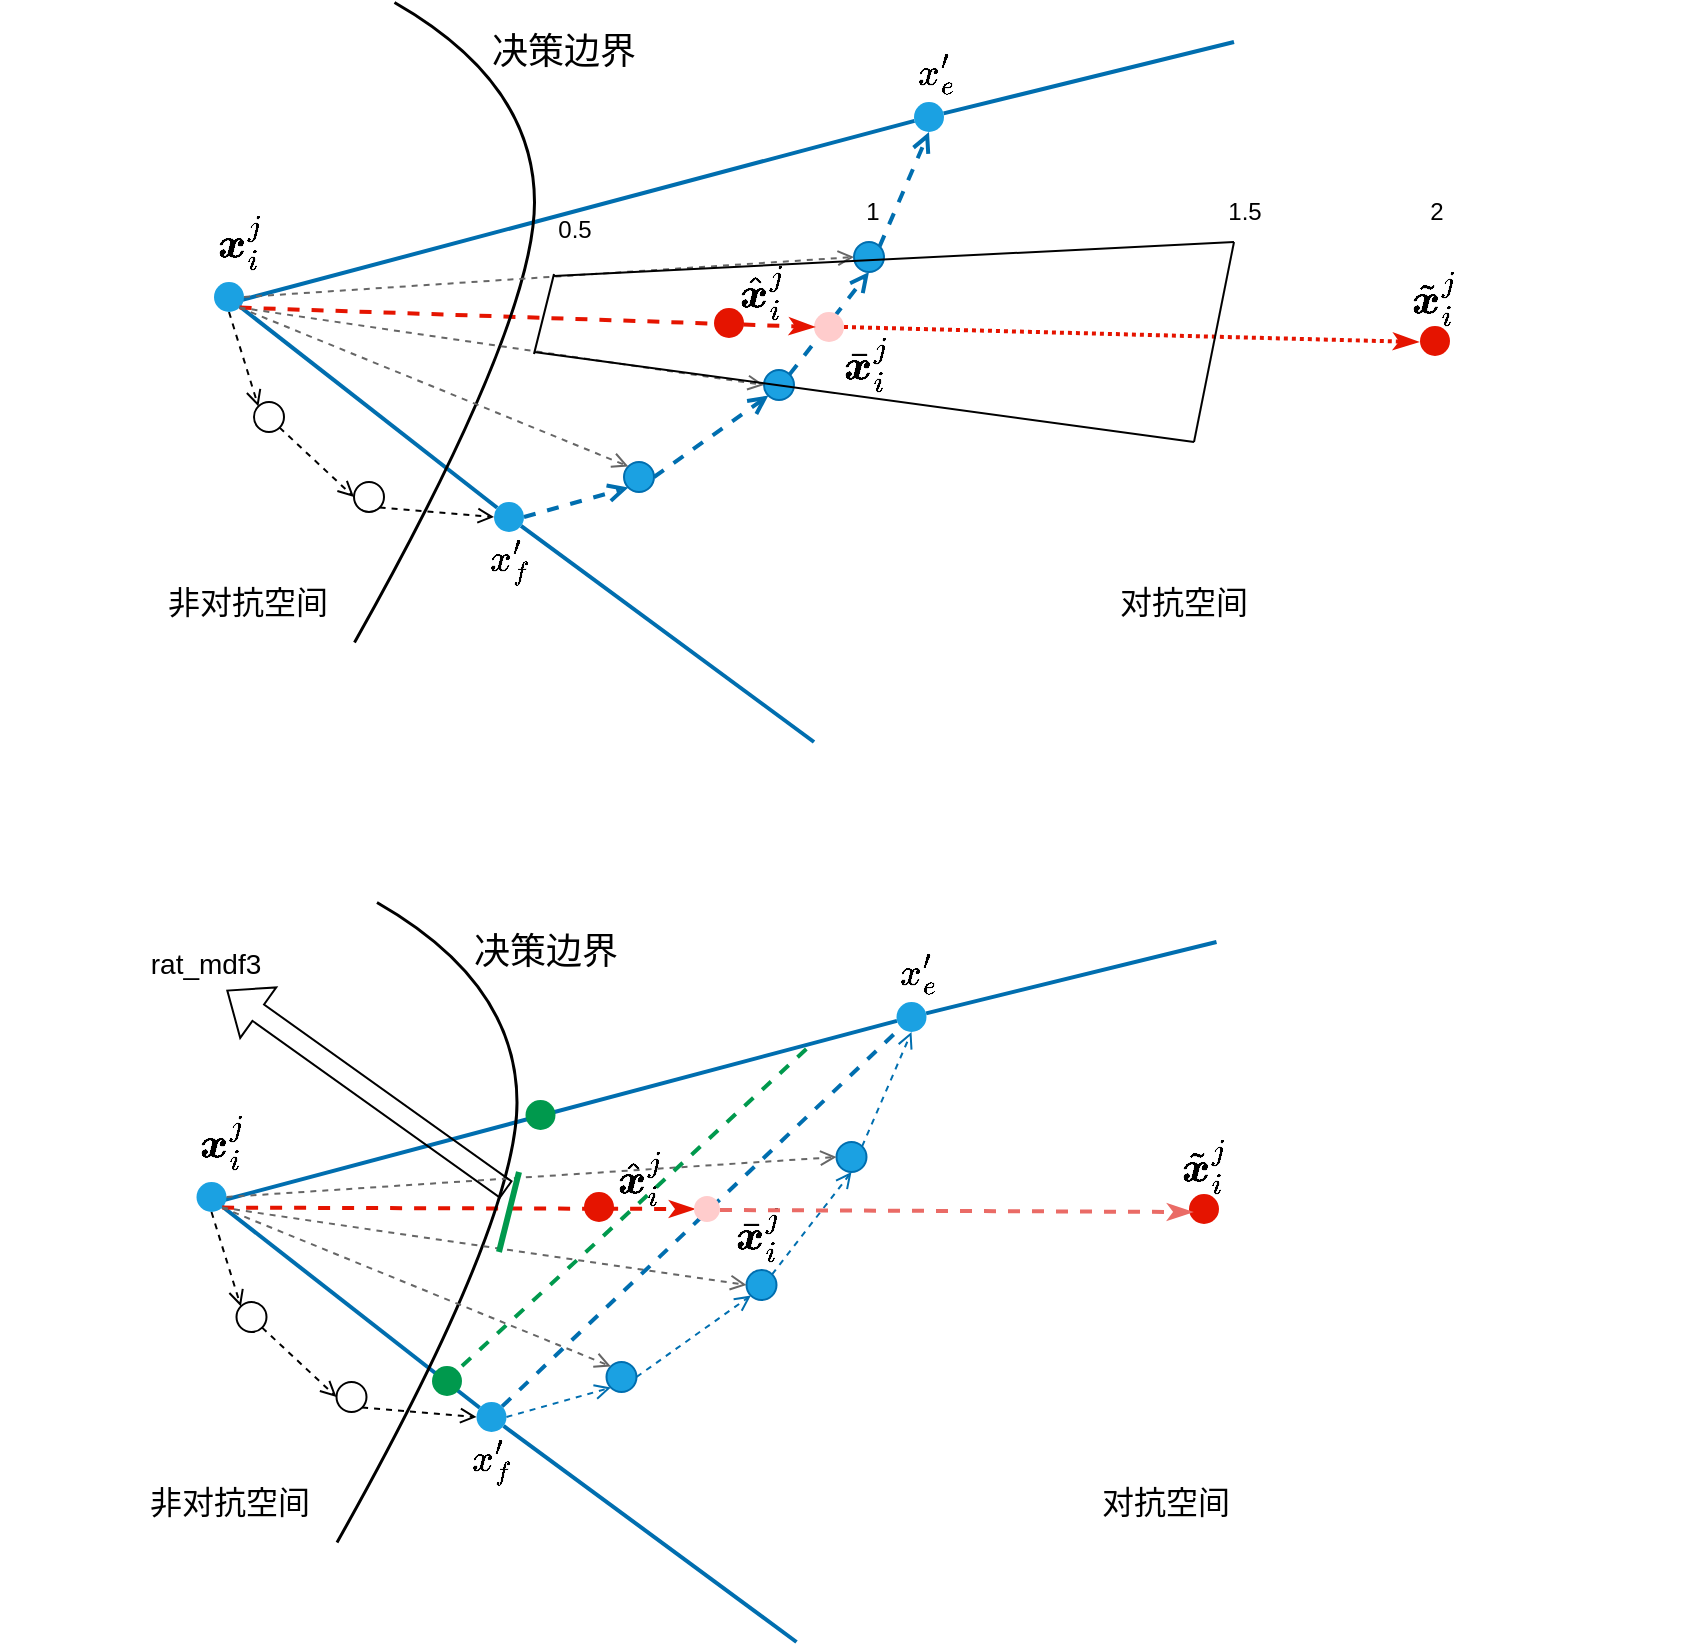 <mxfile version="21.6.2" type="github">
  <diagram name="第 1 页" id="SlFH0UjXYAc3Q_tesHPk">
    <mxGraphModel dx="1078" dy="654" grid="1" gridSize="10" guides="1" tooltips="1" connect="1" arrows="1" fold="1" page="1" pageScale="1" pageWidth="827" pageHeight="1169" math="1" shadow="0">
      <root>
        <mxCell id="0" />
        <mxCell id="1" parent="0" />
        <mxCell id="TT1RHZWh7HSNXZt-K19b-3" value="" style="endArrow=none;html=1;rounded=0;strokeWidth=2;fillColor=#1ba1e2;strokeColor=#006EAF;" parent="1" source="TT1RHZWh7HSNXZt-K19b-6" edge="1">
          <mxGeometry width="50" height="50" relative="1" as="geometry">
            <mxPoint x="160" y="190" as="sourcePoint" />
            <mxPoint x="450" y="410" as="targetPoint" />
          </mxGeometry>
        </mxCell>
        <mxCell id="TT1RHZWh7HSNXZt-K19b-4" value="" style="endArrow=none;html=1;rounded=0;strokeWidth=2;fillColor=#1ba1e2;strokeColor=#006EAF;" parent="1" source="TT1RHZWh7HSNXZt-K19b-19" edge="1">
          <mxGeometry width="50" height="50" relative="1" as="geometry">
            <mxPoint x="160" y="190" as="sourcePoint" />
            <mxPoint x="660" y="60" as="targetPoint" />
          </mxGeometry>
        </mxCell>
        <mxCell id="TT1RHZWh7HSNXZt-K19b-5" value="" style="endArrow=none;html=1;rounded=0;strokeWidth=2;fillColor=#1ba1e2;strokeColor=#006EAF;" parent="1" target="TT1RHZWh7HSNXZt-K19b-6" edge="1">
          <mxGeometry width="50" height="50" relative="1" as="geometry">
            <mxPoint x="160" y="190" as="sourcePoint" />
            <mxPoint x="370" y="350" as="targetPoint" />
          </mxGeometry>
        </mxCell>
        <mxCell id="TT1RHZWh7HSNXZt-K19b-6" value="" style="ellipse;whiteSpace=wrap;html=1;aspect=fixed;fillColor=#1ba1e2;fontColor=#ffffff;strokeColor=none;" parent="1" vertex="1">
          <mxGeometry x="290" y="290" width="15" height="15" as="geometry" />
        </mxCell>
        <mxCell id="TT1RHZWh7HSNXZt-K19b-7" value="" style="ellipse;whiteSpace=wrap;html=1;aspect=fixed;fillColor=none;fontColor=#ffffff;strokeColor=#000000;" parent="1" vertex="1">
          <mxGeometry x="170" y="240" width="15" height="15" as="geometry" />
        </mxCell>
        <mxCell id="TT1RHZWh7HSNXZt-K19b-8" value="" style="ellipse;whiteSpace=wrap;html=1;aspect=fixed;fillColor=none;fontColor=#ffffff;strokeColor=#000000;" parent="1" vertex="1">
          <mxGeometry x="220" y="280" width="15" height="15" as="geometry" />
        </mxCell>
        <mxCell id="TT1RHZWh7HSNXZt-K19b-9" value="" style="ellipse;whiteSpace=wrap;html=1;aspect=fixed;fillColor=#1ba1e2;fontColor=#ffffff;strokeColor=#006EAF;" parent="1" vertex="1">
          <mxGeometry x="355" y="270" width="15" height="15" as="geometry" />
        </mxCell>
        <mxCell id="TT1RHZWh7HSNXZt-K19b-10" value="" style="ellipse;whiteSpace=wrap;html=1;aspect=fixed;fillColor=#1ba1e2;fontColor=#ffffff;strokeColor=#006EAF;" parent="1" vertex="1">
          <mxGeometry x="425" y="224" width="15" height="15" as="geometry" />
        </mxCell>
        <mxCell id="TT1RHZWh7HSNXZt-K19b-11" value="" style="ellipse;whiteSpace=wrap;html=1;aspect=fixed;fillColor=#1ba1e2;fontColor=#ffffff;strokeColor=#006EAF;" parent="1" vertex="1">
          <mxGeometry x="470" y="160" width="15" height="15" as="geometry" />
        </mxCell>
        <mxCell id="TT1RHZWh7HSNXZt-K19b-12" value="" style="endArrow=open;html=1;rounded=0;dashed=1;endFill=0;exitX=0.5;exitY=1;exitDx=0;exitDy=0;entryX=0;entryY=0;entryDx=0;entryDy=0;" parent="1" source="TT1RHZWh7HSNXZt-K19b-23" target="TT1RHZWh7HSNXZt-K19b-7" edge="1">
          <mxGeometry width="50" height="50" relative="1" as="geometry">
            <mxPoint x="157.5" y="195" as="sourcePoint" />
            <mxPoint x="140" y="253" as="targetPoint" />
          </mxGeometry>
        </mxCell>
        <mxCell id="TT1RHZWh7HSNXZt-K19b-13" value="" style="endArrow=open;html=1;rounded=0;dashed=1;endFill=0;exitX=1;exitY=1;exitDx=0;exitDy=0;entryX=0;entryY=0.5;entryDx=0;entryDy=0;" parent="1" source="TT1RHZWh7HSNXZt-K19b-7" target="TT1RHZWh7HSNXZt-K19b-8" edge="1">
          <mxGeometry width="50" height="50" relative="1" as="geometry">
            <mxPoint x="171" y="273" as="sourcePoint" />
            <mxPoint x="192" y="322" as="targetPoint" />
          </mxGeometry>
        </mxCell>
        <mxCell id="TT1RHZWh7HSNXZt-K19b-14" value="" style="endArrow=open;html=1;rounded=0;dashed=1;endFill=0;exitX=1;exitY=1;exitDx=0;exitDy=0;entryX=0;entryY=0.5;entryDx=0;entryDy=0;" parent="1" source="TT1RHZWh7HSNXZt-K19b-8" target="TT1RHZWh7HSNXZt-K19b-6" edge="1">
          <mxGeometry width="50" height="50" relative="1" as="geometry">
            <mxPoint x="231" y="305" as="sourcePoint" />
            <mxPoint x="273" y="339" as="targetPoint" />
          </mxGeometry>
        </mxCell>
        <mxCell id="TT1RHZWh7HSNXZt-K19b-15" value="" style="endArrow=open;html=1;rounded=0;dashed=1;endFill=0;exitX=1;exitY=0.5;exitDx=0;exitDy=0;entryX=0;entryY=1;entryDx=0;entryDy=0;fillColor=#1ba1e2;strokeColor=#006EAF;strokeWidth=2;" parent="1" source="TT1RHZWh7HSNXZt-K19b-6" target="TT1RHZWh7HSNXZt-K19b-9" edge="1">
          <mxGeometry width="50" height="50" relative="1" as="geometry">
            <mxPoint x="280" y="239" as="sourcePoint" />
            <mxPoint x="339" y="245" as="targetPoint" />
          </mxGeometry>
        </mxCell>
        <mxCell id="TT1RHZWh7HSNXZt-K19b-16" value="" style="endArrow=open;html=1;rounded=0;dashed=1;endFill=0;exitX=1;exitY=0.5;exitDx=0;exitDy=0;entryX=0;entryY=1;entryDx=0;entryDy=0;fillColor=#1ba1e2;strokeColor=#006EAF;strokeWidth=2;" parent="1" source="TT1RHZWh7HSNXZt-K19b-9" target="TT1RHZWh7HSNXZt-K19b-10" edge="1">
          <mxGeometry width="50" height="50" relative="1" as="geometry">
            <mxPoint x="350" y="237.5" as="sourcePoint" />
            <mxPoint x="397" y="217.5" as="targetPoint" />
          </mxGeometry>
        </mxCell>
        <mxCell id="TT1RHZWh7HSNXZt-K19b-17" value="" style="endArrow=open;html=1;rounded=0;dashed=1;endFill=0;exitX=1;exitY=0;exitDx=0;exitDy=0;entryX=0.5;entryY=1;entryDx=0;entryDy=0;fillColor=#1ba1e2;strokeColor=#006EAF;strokeWidth=2;" parent="1" source="TT1RHZWh7HSNXZt-K19b-10" target="TT1RHZWh7HSNXZt-K19b-11" edge="1">
          <mxGeometry width="50" height="50" relative="1" as="geometry">
            <mxPoint x="414" y="197.5" as="sourcePoint" />
            <mxPoint x="461" y="177.5" as="targetPoint" />
          </mxGeometry>
        </mxCell>
        <mxCell id="TT1RHZWh7HSNXZt-K19b-18" value="" style="endArrow=none;html=1;rounded=0;strokeWidth=2;fillColor=#1ba1e2;strokeColor=#006EAF;" parent="1" target="TT1RHZWh7HSNXZt-K19b-19" edge="1">
          <mxGeometry width="50" height="50" relative="1" as="geometry">
            <mxPoint x="160" y="190" as="sourcePoint" />
            <mxPoint x="660" y="60" as="targetPoint" />
          </mxGeometry>
        </mxCell>
        <mxCell id="TT1RHZWh7HSNXZt-K19b-19" value="" style="ellipse;whiteSpace=wrap;html=1;aspect=fixed;fillColor=#1ba1e2;fontColor=#ffffff;strokeColor=none;" parent="1" vertex="1">
          <mxGeometry x="500" y="90" width="15" height="15" as="geometry" />
        </mxCell>
        <mxCell id="TT1RHZWh7HSNXZt-K19b-20" value="" style="endArrow=open;html=1;rounded=0;dashed=1;endFill=0;exitX=1;exitY=0;exitDx=0;exitDy=0;entryX=0.5;entryY=1;entryDx=0;entryDy=0;strokeWidth=2;fillColor=#1ba1e2;strokeColor=#006EAF;" parent="1" source="TT1RHZWh7HSNXZt-K19b-11" target="TT1RHZWh7HSNXZt-K19b-19" edge="1">
          <mxGeometry width="50" height="50" relative="1" as="geometry">
            <mxPoint x="500" y="160" as="sourcePoint" />
            <mxPoint x="540" y="109" as="targetPoint" />
          </mxGeometry>
        </mxCell>
        <mxCell id="TT1RHZWh7HSNXZt-K19b-22" value="" style="ellipse;whiteSpace=wrap;html=1;aspect=fixed;fillColor=#FFCCCC;fontColor=#ffffff;strokeColor=none;" parent="1" vertex="1">
          <mxGeometry x="450" y="195" width="15" height="15" as="geometry" />
        </mxCell>
        <mxCell id="TT1RHZWh7HSNXZt-K19b-23" value="" style="ellipse;whiteSpace=wrap;html=1;aspect=fixed;fillColor=#1ba1e2;fontColor=#ffffff;strokeColor=none;" parent="1" vertex="1">
          <mxGeometry x="150" y="180" width="15" height="15" as="geometry" />
        </mxCell>
        <mxCell id="TT1RHZWh7HSNXZt-K19b-24" value="" style="endArrow=classicThin;html=1;rounded=0;fillColor=#e51400;strokeColor=#E51400;strokeWidth=2;dashed=1;endFill=1;entryX=0;entryY=0.5;entryDx=0;entryDy=0;exitX=1;exitY=1;exitDx=0;exitDy=0;" parent="1" source="TT1RHZWh7HSNXZt-K19b-23" target="TT1RHZWh7HSNXZt-K19b-22" edge="1">
          <mxGeometry width="50" height="50" relative="1" as="geometry">
            <mxPoint x="180" y="170" as="sourcePoint" />
            <mxPoint x="440" y="210" as="targetPoint" />
          </mxGeometry>
        </mxCell>
        <mxCell id="TT1RHZWh7HSNXZt-K19b-25" value="" style="ellipse;whiteSpace=wrap;html=1;aspect=fixed;fillColor=#e51400;fontColor=#ffffff;strokeColor=none;" parent="1" vertex="1">
          <mxGeometry x="753" y="202" width="15" height="15" as="geometry" />
        </mxCell>
        <mxCell id="TT1RHZWh7HSNXZt-K19b-27" value="&lt;font style=&quot;font-size: 18px;&quot;&gt;$$\tilde{\boldsymbol{x}}_{i}^{j}$$&lt;/font&gt;" style="text;html=1;strokeColor=none;fillColor=none;align=center;verticalAlign=middle;whiteSpace=wrap;rounded=0;" parent="1" vertex="1">
          <mxGeometry x="744.25" y="175" width="32.5" height="25" as="geometry" />
        </mxCell>
        <mxCell id="TT1RHZWh7HSNXZt-K19b-28" value="&lt;font style=&quot;font-size: 18px;&quot;&gt;$${\boldsymbol{x}}_{i}^{j}$$&lt;/font&gt;" style="text;html=1;strokeColor=none;fillColor=none;align=center;verticalAlign=middle;whiteSpace=wrap;rounded=0;" parent="1" vertex="1">
          <mxGeometry x="122.5" y="150" width="80" height="19" as="geometry" />
        </mxCell>
        <mxCell id="TT1RHZWh7HSNXZt-K19b-29" value="&lt;font style=&quot;font-size: 16px;&quot;&gt;$$x^{\prime}_f$$&lt;/font&gt;" style="text;html=1;strokeColor=none;fillColor=none;align=center;verticalAlign=middle;whiteSpace=wrap;rounded=0;" parent="1" vertex="1">
          <mxGeometry x="285" y="310" width="25" height="20" as="geometry" />
        </mxCell>
        <mxCell id="TT1RHZWh7HSNXZt-K19b-30" value="&lt;font style=&quot;font-size: 16px;&quot;&gt;$$x^{\prime}_e$$&lt;/font&gt;" style="text;html=1;strokeColor=none;fillColor=none;align=center;verticalAlign=middle;whiteSpace=wrap;rounded=0;" parent="1" vertex="1">
          <mxGeometry x="499" y="66" width="25" height="20" as="geometry" />
        </mxCell>
        <mxCell id="TT1RHZWh7HSNXZt-K19b-31" value="" style="endArrow=none;html=1;strokeWidth=1.5;curved=1;" parent="1" edge="1">
          <mxGeometry width="50" height="50" relative="1" as="geometry">
            <mxPoint x="220" y="360" as="sourcePoint" />
            <mxPoint x="240" y="40" as="targetPoint" />
            <Array as="points">
              <mxPoint x="310" y="200" />
              <mxPoint x="310" y="80" />
            </Array>
          </mxGeometry>
        </mxCell>
        <mxCell id="TT1RHZWh7HSNXZt-K19b-32" value="&lt;font style=&quot;font-size: 18px;&quot;&gt;决策边界&lt;/font&gt;" style="text;html=1;strokeColor=none;fillColor=none;align=center;verticalAlign=middle;whiteSpace=wrap;rounded=0;" parent="1" vertex="1">
          <mxGeometry x="285" y="50" width="80" height="30" as="geometry" />
        </mxCell>
        <mxCell id="TT1RHZWh7HSNXZt-K19b-33" value="&lt;font style=&quot;font-size: 16px;&quot;&gt;对抗空间&lt;/font&gt;" style="text;html=1;strokeColor=none;fillColor=none;align=center;verticalAlign=middle;whiteSpace=wrap;rounded=0;" parent="1" vertex="1">
          <mxGeometry x="600" y="330" width="70" height="20" as="geometry" />
        </mxCell>
        <mxCell id="TT1RHZWh7HSNXZt-K19b-34" value="&lt;font style=&quot;font-size: 16px;&quot;&gt;非对抗空间&lt;/font&gt;" style="text;html=1;strokeColor=none;fillColor=none;align=center;verticalAlign=middle;whiteSpace=wrap;rounded=0;" parent="1" vertex="1">
          <mxGeometry x="122.5" y="330" width="87.5" height="20" as="geometry" />
        </mxCell>
        <mxCell id="TT1RHZWh7HSNXZt-K19b-35" value="" style="endArrow=open;html=1;rounded=0;dashed=1;endFill=0;exitX=1;exitY=1;exitDx=0;exitDy=0;entryX=0;entryY=0;entryDx=0;entryDy=0;fillColor=#f5f5f5;strokeColor=#666666;strokeWidth=1;" parent="1" source="TT1RHZWh7HSNXZt-K19b-23" target="TT1RHZWh7HSNXZt-K19b-9" edge="1">
          <mxGeometry width="50" height="50" relative="1" as="geometry">
            <mxPoint x="310" y="221" as="sourcePoint" />
            <mxPoint x="367" y="180" as="targetPoint" />
          </mxGeometry>
        </mxCell>
        <mxCell id="TT1RHZWh7HSNXZt-K19b-36" value="" style="endArrow=open;html=1;rounded=0;dashed=1;endFill=0;exitX=1;exitY=1;exitDx=0;exitDy=0;entryX=0;entryY=0.5;entryDx=0;entryDy=0;fillColor=#f5f5f5;strokeColor=#666666;strokeWidth=1;" parent="1" source="TT1RHZWh7HSNXZt-K19b-23" target="TT1RHZWh7HSNXZt-K19b-10" edge="1">
          <mxGeometry width="50" height="50" relative="1" as="geometry">
            <mxPoint x="220" y="191" as="sourcePoint" />
            <mxPoint x="414" y="270" as="targetPoint" />
          </mxGeometry>
        </mxCell>
        <mxCell id="TT1RHZWh7HSNXZt-K19b-37" value="" style="endArrow=open;html=1;rounded=0;dashed=1;endFill=0;exitX=1;exitY=0.5;exitDx=0;exitDy=0;entryX=0;entryY=0.5;entryDx=0;entryDy=0;fillColor=#f5f5f5;strokeColor=#666666;strokeWidth=1;" parent="1" source="TT1RHZWh7HSNXZt-K19b-23" target="TT1RHZWh7HSNXZt-K19b-11" edge="1">
          <mxGeometry width="50" height="50" relative="1" as="geometry">
            <mxPoint x="231.5" y="185" as="sourcePoint" />
            <mxPoint x="493.5" y="224" as="targetPoint" />
          </mxGeometry>
        </mxCell>
        <mxCell id="TT1RHZWh7HSNXZt-K19b-40" value="" style="endArrow=classicThin;html=1;rounded=0;fillColor=#e51400;strokeColor=#E51400;strokeWidth=2;dashed=1;endFill=1;entryX=0;entryY=0.5;entryDx=0;entryDy=0;exitX=1;exitY=0.5;exitDx=0;exitDy=0;dashPattern=1 1;" parent="1" source="TT1RHZWh7HSNXZt-K19b-22" edge="1">
          <mxGeometry width="50" height="50" relative="1" as="geometry">
            <mxPoint x="465" y="200" as="sourcePoint" />
            <mxPoint x="752" y="210" as="targetPoint" />
          </mxGeometry>
        </mxCell>
        <mxCell id="TT1RHZWh7HSNXZt-K19b-41" value="" style="ellipse;whiteSpace=wrap;html=1;aspect=fixed;fillColor=#e51400;fontColor=#ffffff;strokeColor=none;" parent="1" vertex="1">
          <mxGeometry x="400" y="193" width="15" height="15" as="geometry" />
        </mxCell>
        <mxCell id="TT1RHZWh7HSNXZt-K19b-42" value="" style="endArrow=none;html=1;rounded=0;" parent="1" edge="1">
          <mxGeometry width="50" height="50" relative="1" as="geometry">
            <mxPoint x="320" y="177" as="sourcePoint" />
            <mxPoint x="660" y="160" as="targetPoint" />
          </mxGeometry>
        </mxCell>
        <mxCell id="TT1RHZWh7HSNXZt-K19b-43" value="" style="endArrow=none;html=1;rounded=0;" parent="1" edge="1">
          <mxGeometry width="50" height="50" relative="1" as="geometry">
            <mxPoint x="310" y="215" as="sourcePoint" />
            <mxPoint x="640" y="260" as="targetPoint" />
          </mxGeometry>
        </mxCell>
        <mxCell id="TT1RHZWh7HSNXZt-K19b-44" value="" style="endArrow=none;html=1;rounded=0;" parent="1" edge="1">
          <mxGeometry width="50" height="50" relative="1" as="geometry">
            <mxPoint x="310" y="216" as="sourcePoint" />
            <mxPoint x="320" y="176" as="targetPoint" />
          </mxGeometry>
        </mxCell>
        <mxCell id="TT1RHZWh7HSNXZt-K19b-45" value="" style="endArrow=none;html=1;rounded=0;" parent="1" edge="1">
          <mxGeometry width="50" height="50" relative="1" as="geometry">
            <mxPoint x="640" y="260" as="sourcePoint" />
            <mxPoint x="660" y="160" as="targetPoint" />
          </mxGeometry>
        </mxCell>
        <mxCell id="TT1RHZWh7HSNXZt-K19b-47" value="&lt;font style=&quot;font-size: 18px;&quot;&gt;$$\bar{\boldsymbol{x}}_{i}^{j}$$&lt;/font&gt;" style="text;whiteSpace=wrap;html=1;" parent="1" vertex="1">
          <mxGeometry x="462.5" y="183.25" width="30" height="38.5" as="geometry" />
        </mxCell>
        <mxCell id="TT1RHZWh7HSNXZt-K19b-49" value="&lt;font style=&quot;font-size: 18px;&quot;&gt;$$\hat{\boldsymbol{x}}_{i}^{j}$$&lt;/font&gt;" style="text;whiteSpace=wrap;html=1;" parent="1" vertex="1">
          <mxGeometry x="411" y="147" width="30" height="38.5" as="geometry" />
        </mxCell>
        <mxCell id="TT1RHZWh7HSNXZt-K19b-50" value="1.5" style="text;html=1;align=center;verticalAlign=middle;resizable=0;points=[];autosize=1;strokeColor=none;fillColor=none;" parent="1" vertex="1">
          <mxGeometry x="645" y="130" width="40" height="30" as="geometry" />
        </mxCell>
        <mxCell id="TT1RHZWh7HSNXZt-K19b-51" value="2" style="text;html=1;align=center;verticalAlign=middle;resizable=0;points=[];autosize=1;strokeColor=none;fillColor=none;" parent="1" vertex="1">
          <mxGeometry x="745.5" y="130" width="30" height="30" as="geometry" />
        </mxCell>
        <mxCell id="TT1RHZWh7HSNXZt-K19b-52" value="1" style="text;html=1;align=center;verticalAlign=middle;resizable=0;points=[];autosize=1;strokeColor=none;fillColor=none;" parent="1" vertex="1">
          <mxGeometry x="464" y="130" width="30" height="30" as="geometry" />
        </mxCell>
        <mxCell id="TT1RHZWh7HSNXZt-K19b-53" value="0.5" style="text;html=1;align=center;verticalAlign=middle;resizable=0;points=[];autosize=1;strokeColor=none;fillColor=none;" parent="1" vertex="1">
          <mxGeometry x="310" y="139" width="40" height="30" as="geometry" />
        </mxCell>
        <mxCell id="bdcaNcctBoLjaKUvEYJE-46" value="" style="endArrow=none;html=1;rounded=0;strokeWidth=2;fillColor=#1ba1e2;strokeColor=#006EAF;" edge="1" parent="1" source="bdcaNcctBoLjaKUvEYJE-49">
          <mxGeometry width="50" height="50" relative="1" as="geometry">
            <mxPoint x="151.25" y="640" as="sourcePoint" />
            <mxPoint x="441.25" y="860" as="targetPoint" />
          </mxGeometry>
        </mxCell>
        <mxCell id="bdcaNcctBoLjaKUvEYJE-47" value="" style="endArrow=none;html=1;rounded=0;strokeWidth=2;fillColor=#1ba1e2;strokeColor=#006EAF;" edge="1" parent="1" source="bdcaNcctBoLjaKUvEYJE-62">
          <mxGeometry width="50" height="50" relative="1" as="geometry">
            <mxPoint x="151.25" y="640" as="sourcePoint" />
            <mxPoint x="651.25" y="510" as="targetPoint" />
          </mxGeometry>
        </mxCell>
        <mxCell id="bdcaNcctBoLjaKUvEYJE-48" value="" style="endArrow=none;html=1;rounded=0;strokeWidth=2;fillColor=#1ba1e2;strokeColor=#006EAF;" edge="1" parent="1" target="bdcaNcctBoLjaKUvEYJE-49">
          <mxGeometry width="50" height="50" relative="1" as="geometry">
            <mxPoint x="151.25" y="640" as="sourcePoint" />
            <mxPoint x="361.25" y="800" as="targetPoint" />
          </mxGeometry>
        </mxCell>
        <mxCell id="bdcaNcctBoLjaKUvEYJE-49" value="" style="ellipse;whiteSpace=wrap;html=1;aspect=fixed;fillColor=#1ba1e2;fontColor=#ffffff;strokeColor=none;" vertex="1" parent="1">
          <mxGeometry x="281.25" y="740" width="15" height="15" as="geometry" />
        </mxCell>
        <mxCell id="bdcaNcctBoLjaKUvEYJE-50" value="" style="ellipse;whiteSpace=wrap;html=1;aspect=fixed;fillColor=none;fontColor=#ffffff;strokeColor=#000000;" vertex="1" parent="1">
          <mxGeometry x="161.25" y="690" width="15" height="15" as="geometry" />
        </mxCell>
        <mxCell id="bdcaNcctBoLjaKUvEYJE-51" value="" style="ellipse;whiteSpace=wrap;html=1;aspect=fixed;fillColor=none;fontColor=#ffffff;strokeColor=#000000;" vertex="1" parent="1">
          <mxGeometry x="211.25" y="730" width="15" height="15" as="geometry" />
        </mxCell>
        <mxCell id="bdcaNcctBoLjaKUvEYJE-52" value="" style="ellipse;whiteSpace=wrap;html=1;aspect=fixed;fillColor=#1ba1e2;fontColor=#ffffff;strokeColor=#006EAF;" vertex="1" parent="1">
          <mxGeometry x="346.25" y="720" width="15" height="15" as="geometry" />
        </mxCell>
        <mxCell id="bdcaNcctBoLjaKUvEYJE-53" value="" style="ellipse;whiteSpace=wrap;html=1;aspect=fixed;fillColor=#1ba1e2;fontColor=#ffffff;strokeColor=#006EAF;" vertex="1" parent="1">
          <mxGeometry x="416.25" y="674" width="15" height="15" as="geometry" />
        </mxCell>
        <mxCell id="bdcaNcctBoLjaKUvEYJE-54" value="" style="ellipse;whiteSpace=wrap;html=1;aspect=fixed;fillColor=#1ba1e2;fontColor=#ffffff;strokeColor=#006EAF;" vertex="1" parent="1">
          <mxGeometry x="461.25" y="610" width="15" height="15" as="geometry" />
        </mxCell>
        <mxCell id="bdcaNcctBoLjaKUvEYJE-55" value="" style="endArrow=open;html=1;rounded=0;dashed=1;endFill=0;exitX=0.5;exitY=1;exitDx=0;exitDy=0;entryX=0;entryY=0;entryDx=0;entryDy=0;" edge="1" parent="1" source="bdcaNcctBoLjaKUvEYJE-65" target="bdcaNcctBoLjaKUvEYJE-50">
          <mxGeometry width="50" height="50" relative="1" as="geometry">
            <mxPoint x="148.75" y="645" as="sourcePoint" />
            <mxPoint x="131.25" y="703" as="targetPoint" />
          </mxGeometry>
        </mxCell>
        <mxCell id="bdcaNcctBoLjaKUvEYJE-56" value="" style="endArrow=open;html=1;rounded=0;dashed=1;endFill=0;exitX=1;exitY=1;exitDx=0;exitDy=0;entryX=0;entryY=0.5;entryDx=0;entryDy=0;" edge="1" parent="1" source="bdcaNcctBoLjaKUvEYJE-50" target="bdcaNcctBoLjaKUvEYJE-51">
          <mxGeometry width="50" height="50" relative="1" as="geometry">
            <mxPoint x="162.25" y="723" as="sourcePoint" />
            <mxPoint x="183.25" y="772" as="targetPoint" />
          </mxGeometry>
        </mxCell>
        <mxCell id="bdcaNcctBoLjaKUvEYJE-57" value="" style="endArrow=open;html=1;rounded=0;dashed=1;endFill=0;exitX=1;exitY=1;exitDx=0;exitDy=0;entryX=0;entryY=0.5;entryDx=0;entryDy=0;" edge="1" parent="1" source="bdcaNcctBoLjaKUvEYJE-51" target="bdcaNcctBoLjaKUvEYJE-49">
          <mxGeometry width="50" height="50" relative="1" as="geometry">
            <mxPoint x="222.25" y="755" as="sourcePoint" />
            <mxPoint x="264.25" y="789" as="targetPoint" />
          </mxGeometry>
        </mxCell>
        <mxCell id="bdcaNcctBoLjaKUvEYJE-58" value="" style="endArrow=open;html=1;rounded=0;dashed=1;endFill=0;exitX=1;exitY=0.5;exitDx=0;exitDy=0;entryX=0;entryY=1;entryDx=0;entryDy=0;fillColor=#1ba1e2;strokeColor=#006EAF;strokeWidth=1;" edge="1" parent="1" source="bdcaNcctBoLjaKUvEYJE-49" target="bdcaNcctBoLjaKUvEYJE-52">
          <mxGeometry width="50" height="50" relative="1" as="geometry">
            <mxPoint x="271.25" y="689" as="sourcePoint" />
            <mxPoint x="330.25" y="695" as="targetPoint" />
          </mxGeometry>
        </mxCell>
        <mxCell id="bdcaNcctBoLjaKUvEYJE-59" value="" style="endArrow=open;html=1;rounded=0;dashed=1;endFill=0;exitX=1;exitY=0.5;exitDx=0;exitDy=0;entryX=0;entryY=1;entryDx=0;entryDy=0;fillColor=#1ba1e2;strokeColor=#006EAF;strokeWidth=1;" edge="1" parent="1" source="bdcaNcctBoLjaKUvEYJE-52" target="bdcaNcctBoLjaKUvEYJE-53">
          <mxGeometry width="50" height="50" relative="1" as="geometry">
            <mxPoint x="341.25" y="687.5" as="sourcePoint" />
            <mxPoint x="388.25" y="667.5" as="targetPoint" />
          </mxGeometry>
        </mxCell>
        <mxCell id="bdcaNcctBoLjaKUvEYJE-60" value="" style="endArrow=open;html=1;rounded=0;dashed=1;endFill=0;exitX=1;exitY=0;exitDx=0;exitDy=0;entryX=0.5;entryY=1;entryDx=0;entryDy=0;fillColor=#1ba1e2;strokeColor=#006EAF;strokeWidth=1;" edge="1" parent="1" source="bdcaNcctBoLjaKUvEYJE-53" target="bdcaNcctBoLjaKUvEYJE-54">
          <mxGeometry width="50" height="50" relative="1" as="geometry">
            <mxPoint x="405.25" y="647.5" as="sourcePoint" />
            <mxPoint x="452.25" y="627.5" as="targetPoint" />
          </mxGeometry>
        </mxCell>
        <mxCell id="bdcaNcctBoLjaKUvEYJE-61" value="" style="endArrow=none;html=1;rounded=0;strokeWidth=2;fillColor=#1ba1e2;strokeColor=#006EAF;" edge="1" parent="1" target="bdcaNcctBoLjaKUvEYJE-62">
          <mxGeometry width="50" height="50" relative="1" as="geometry">
            <mxPoint x="151.25" y="640" as="sourcePoint" />
            <mxPoint x="651.25" y="510" as="targetPoint" />
          </mxGeometry>
        </mxCell>
        <mxCell id="bdcaNcctBoLjaKUvEYJE-62" value="" style="ellipse;whiteSpace=wrap;html=1;aspect=fixed;fillColor=#1ba1e2;fontColor=#ffffff;strokeColor=none;" vertex="1" parent="1">
          <mxGeometry x="491.25" y="540" width="15" height="15" as="geometry" />
        </mxCell>
        <mxCell id="bdcaNcctBoLjaKUvEYJE-63" value="" style="endArrow=open;html=1;rounded=0;dashed=1;endFill=0;exitX=1;exitY=0;exitDx=0;exitDy=0;entryX=0.5;entryY=1;entryDx=0;entryDy=0;strokeWidth=1;fillColor=#1ba1e2;strokeColor=#006EAF;" edge="1" parent="1" source="bdcaNcctBoLjaKUvEYJE-54" target="bdcaNcctBoLjaKUvEYJE-62">
          <mxGeometry width="50" height="50" relative="1" as="geometry">
            <mxPoint x="491.25" y="610" as="sourcePoint" />
            <mxPoint x="531.25" y="559" as="targetPoint" />
          </mxGeometry>
        </mxCell>
        <mxCell id="bdcaNcctBoLjaKUvEYJE-65" value="" style="ellipse;whiteSpace=wrap;html=1;aspect=fixed;fillColor=#1ba1e2;fontColor=#ffffff;strokeColor=none;" vertex="1" parent="1">
          <mxGeometry x="141.25" y="630" width="15" height="15" as="geometry" />
        </mxCell>
        <mxCell id="bdcaNcctBoLjaKUvEYJE-66" value="" style="endArrow=classicThin;html=1;rounded=0;fillColor=#e51400;strokeColor=#E51400;strokeWidth=2;dashed=1;endFill=1;exitX=1;exitY=1;exitDx=0;exitDy=0;entryX=0;entryY=0.5;entryDx=0;entryDy=0;" edge="1" parent="1" source="bdcaNcctBoLjaKUvEYJE-65" target="bdcaNcctBoLjaKUvEYJE-93">
          <mxGeometry width="50" height="50" relative="1" as="geometry">
            <mxPoint x="171.25" y="620" as="sourcePoint" />
            <mxPoint x="340" y="650" as="targetPoint" />
          </mxGeometry>
        </mxCell>
        <mxCell id="bdcaNcctBoLjaKUvEYJE-67" value="" style="ellipse;whiteSpace=wrap;html=1;aspect=fixed;fillColor=#e51400;fontColor=#ffffff;strokeColor=none;" vertex="1" parent="1">
          <mxGeometry x="637.5" y="636" width="15" height="15" as="geometry" />
        </mxCell>
        <mxCell id="bdcaNcctBoLjaKUvEYJE-68" value="&lt;font style=&quot;font-size: 18px;&quot;&gt;$$\tilde{\boldsymbol{x}}_{i}^{j}$$&lt;/font&gt;" style="text;html=1;strokeColor=none;fillColor=none;align=center;verticalAlign=middle;whiteSpace=wrap;rounded=0;" vertex="1" parent="1">
          <mxGeometry x="628.75" y="609" width="32.5" height="25" as="geometry" />
        </mxCell>
        <mxCell id="bdcaNcctBoLjaKUvEYJE-69" value="&lt;font style=&quot;font-size: 18px;&quot;&gt;$${\boldsymbol{x}}_{i}^{j}$$&lt;/font&gt;" style="text;html=1;strokeColor=none;fillColor=none;align=center;verticalAlign=middle;whiteSpace=wrap;rounded=0;" vertex="1" parent="1">
          <mxGeometry x="113.75" y="600" width="80" height="19" as="geometry" />
        </mxCell>
        <mxCell id="bdcaNcctBoLjaKUvEYJE-70" value="&lt;font style=&quot;font-size: 16px;&quot;&gt;$$x^{\prime}_f$$&lt;/font&gt;" style="text;html=1;strokeColor=none;fillColor=none;align=center;verticalAlign=middle;whiteSpace=wrap;rounded=0;" vertex="1" parent="1">
          <mxGeometry x="276.25" y="760" width="25" height="20" as="geometry" />
        </mxCell>
        <mxCell id="bdcaNcctBoLjaKUvEYJE-71" value="&lt;font style=&quot;font-size: 16px;&quot;&gt;$$x^{\prime}_e$$&lt;/font&gt;" style="text;html=1;strokeColor=none;fillColor=none;align=center;verticalAlign=middle;whiteSpace=wrap;rounded=0;" vertex="1" parent="1">
          <mxGeometry x="490.25" y="516" width="25" height="20" as="geometry" />
        </mxCell>
        <mxCell id="bdcaNcctBoLjaKUvEYJE-72" value="" style="endArrow=none;html=1;strokeWidth=1.5;curved=1;" edge="1" parent="1">
          <mxGeometry width="50" height="50" relative="1" as="geometry">
            <mxPoint x="211.25" y="810" as="sourcePoint" />
            <mxPoint x="231.25" y="490" as="targetPoint" />
            <Array as="points">
              <mxPoint x="301.25" y="650" />
              <mxPoint x="301.25" y="530" />
            </Array>
          </mxGeometry>
        </mxCell>
        <mxCell id="bdcaNcctBoLjaKUvEYJE-73" value="&lt;font style=&quot;font-size: 18px;&quot;&gt;决策边界&lt;/font&gt;" style="text;html=1;strokeColor=none;fillColor=none;align=center;verticalAlign=middle;whiteSpace=wrap;rounded=0;" vertex="1" parent="1">
          <mxGeometry x="276.25" y="500" width="80" height="30" as="geometry" />
        </mxCell>
        <mxCell id="bdcaNcctBoLjaKUvEYJE-74" value="&lt;font style=&quot;font-size: 16px;&quot;&gt;对抗空间&lt;/font&gt;" style="text;html=1;strokeColor=none;fillColor=none;align=center;verticalAlign=middle;whiteSpace=wrap;rounded=0;" vertex="1" parent="1">
          <mxGeometry x="591.25" y="780" width="70" height="20" as="geometry" />
        </mxCell>
        <mxCell id="bdcaNcctBoLjaKUvEYJE-75" value="&lt;font style=&quot;font-size: 16px;&quot;&gt;非对抗空间&lt;/font&gt;" style="text;html=1;strokeColor=none;fillColor=none;align=center;verticalAlign=middle;whiteSpace=wrap;rounded=0;" vertex="1" parent="1">
          <mxGeometry x="113.75" y="780" width="87.5" height="20" as="geometry" />
        </mxCell>
        <mxCell id="bdcaNcctBoLjaKUvEYJE-76" value="" style="endArrow=open;html=1;rounded=0;dashed=1;endFill=0;exitX=1;exitY=1;exitDx=0;exitDy=0;entryX=0;entryY=0;entryDx=0;entryDy=0;fillColor=#f5f5f5;strokeColor=#666666;strokeWidth=1;" edge="1" parent="1" source="bdcaNcctBoLjaKUvEYJE-65" target="bdcaNcctBoLjaKUvEYJE-52">
          <mxGeometry width="50" height="50" relative="1" as="geometry">
            <mxPoint x="301.25" y="671" as="sourcePoint" />
            <mxPoint x="358.25" y="630" as="targetPoint" />
          </mxGeometry>
        </mxCell>
        <mxCell id="bdcaNcctBoLjaKUvEYJE-77" value="" style="endArrow=open;html=1;rounded=0;dashed=1;endFill=0;exitX=1;exitY=1;exitDx=0;exitDy=0;entryX=0;entryY=0.5;entryDx=0;entryDy=0;fillColor=#f5f5f5;strokeColor=#666666;strokeWidth=1;" edge="1" parent="1" source="bdcaNcctBoLjaKUvEYJE-65" target="bdcaNcctBoLjaKUvEYJE-53">
          <mxGeometry width="50" height="50" relative="1" as="geometry">
            <mxPoint x="211.25" y="641" as="sourcePoint" />
            <mxPoint x="405.25" y="720" as="targetPoint" />
          </mxGeometry>
        </mxCell>
        <mxCell id="bdcaNcctBoLjaKUvEYJE-78" value="" style="endArrow=open;html=1;rounded=0;dashed=1;endFill=0;exitX=1;exitY=0.5;exitDx=0;exitDy=0;entryX=0;entryY=0.5;entryDx=0;entryDy=0;fillColor=#f5f5f5;strokeColor=#666666;strokeWidth=1;" edge="1" parent="1" source="bdcaNcctBoLjaKUvEYJE-65" target="bdcaNcctBoLjaKUvEYJE-54">
          <mxGeometry width="50" height="50" relative="1" as="geometry">
            <mxPoint x="222.75" y="635" as="sourcePoint" />
            <mxPoint x="484.75" y="674" as="targetPoint" />
          </mxGeometry>
        </mxCell>
        <mxCell id="bdcaNcctBoLjaKUvEYJE-85" value="&lt;font style=&quot;font-size: 18px;&quot;&gt;$$\bar{\boldsymbol{x}}_{i}^{j}$$&lt;/font&gt;" style="text;whiteSpace=wrap;html=1;" vertex="1" parent="1">
          <mxGeometry x="408.75" y="618.25" width="30" height="38.5" as="geometry" />
        </mxCell>
        <mxCell id="bdcaNcctBoLjaKUvEYJE-86" value="&lt;font style=&quot;font-size: 18px;&quot;&gt;$$\hat{\boldsymbol{x}}_{i}^{j}$$&lt;/font&gt;" style="text;whiteSpace=wrap;html=1;" vertex="1" parent="1">
          <mxGeometry x="350" y="590.25" width="30" height="38.5" as="geometry" />
        </mxCell>
        <mxCell id="bdcaNcctBoLjaKUvEYJE-91" value="" style="ellipse;whiteSpace=wrap;html=1;aspect=fixed;fillColor=#e51400;fontColor=#ffffff;strokeColor=none;" vertex="1" parent="1">
          <mxGeometry x="335" y="635" width="15" height="15" as="geometry" />
        </mxCell>
        <mxCell id="bdcaNcctBoLjaKUvEYJE-94" value="" style="endArrow=none;html=1;rounded=0;dashed=1;endFill=0;exitX=1;exitY=0;exitDx=0;exitDy=0;entryX=0;entryY=1;entryDx=0;entryDy=0;strokeWidth=2;fillColor=#1ba1e2;strokeColor=#006EAF;" edge="1" parent="1" source="bdcaNcctBoLjaKUvEYJE-49" target="bdcaNcctBoLjaKUvEYJE-62">
          <mxGeometry width="50" height="50" relative="1" as="geometry">
            <mxPoint x="406.25" y="642" as="sourcePoint" />
            <mxPoint x="431.25" y="585" as="targetPoint" />
          </mxGeometry>
        </mxCell>
        <mxCell id="bdcaNcctBoLjaKUvEYJE-93" value="" style="ellipse;whiteSpace=wrap;html=1;aspect=fixed;fillColor=#FFCCCC;fontColor=#ffffff;strokeColor=none;" vertex="1" parent="1">
          <mxGeometry x="390" y="637" width="13" height="13" as="geometry" />
        </mxCell>
        <mxCell id="bdcaNcctBoLjaKUvEYJE-96" value="" style="endArrow=classicThin;html=1;rounded=0;fillColor=#fad9d5;strokeColor=#EA6B66;strokeWidth=2;dashed=1;endFill=1;exitX=1;exitY=1;exitDx=0;exitDy=0;entryX=0;entryY=0.5;entryDx=0;entryDy=0;" edge="1" parent="1">
          <mxGeometry width="50" height="50" relative="1" as="geometry">
            <mxPoint x="403" y="644" as="sourcePoint" />
            <mxPoint x="639" y="645" as="targetPoint" />
          </mxGeometry>
        </mxCell>
        <mxCell id="bdcaNcctBoLjaKUvEYJE-98" value="" style="endArrow=none;html=1;rounded=0;strokeWidth=3;strokeColor=#00994D;" edge="1" parent="1">
          <mxGeometry width="50" height="50" relative="1" as="geometry">
            <mxPoint x="292.5" y="665" as="sourcePoint" />
            <mxPoint x="302.5" y="625" as="targetPoint" />
          </mxGeometry>
        </mxCell>
        <mxCell id="bdcaNcctBoLjaKUvEYJE-100" value="" style="shape=flexArrow;endArrow=classic;html=1;rounded=0;" edge="1" parent="1">
          <mxGeometry width="50" height="50" relative="1" as="geometry">
            <mxPoint x="296.25" y="634" as="sourcePoint" />
            <mxPoint x="156.25" y="534" as="targetPoint" />
          </mxGeometry>
        </mxCell>
        <mxCell id="bdcaNcctBoLjaKUvEYJE-102" value="&lt;font style=&quot;font-size: 14px;&quot;&gt;rat_mdf3&lt;/font&gt;" style="text;html=1;strokeColor=none;fillColor=none;align=center;verticalAlign=middle;whiteSpace=wrap;rounded=0;" vertex="1" parent="1">
          <mxGeometry x="116.25" y="506" width="60" height="30" as="geometry" />
        </mxCell>
        <mxCell id="bdcaNcctBoLjaKUvEYJE-103" value="" style="ellipse;whiteSpace=wrap;html=1;aspect=fixed;fillColor=#00994D;fontColor=#ffffff;strokeColor=none;" vertex="1" parent="1">
          <mxGeometry x="259" y="722" width="15" height="15" as="geometry" />
        </mxCell>
        <mxCell id="bdcaNcctBoLjaKUvEYJE-104" value="" style="ellipse;whiteSpace=wrap;html=1;aspect=fixed;fillColor=#00994D;fontColor=#ffffff;strokeColor=none;" vertex="1" parent="1">
          <mxGeometry x="305.75" y="589" width="15" height="15" as="geometry" />
        </mxCell>
        <mxCell id="bdcaNcctBoLjaKUvEYJE-106" value="" style="endArrow=none;html=1;rounded=0;dashed=1;endFill=0;exitX=1;exitY=0;exitDx=0;exitDy=0;strokeWidth=2;fillColor=#1ba1e2;strokeColor=#00994D;" edge="1" parent="1">
          <mxGeometry width="50" height="50" relative="1" as="geometry">
            <mxPoint x="274" y="722" as="sourcePoint" />
            <mxPoint x="450" y="560" as="targetPoint" />
          </mxGeometry>
        </mxCell>
      </root>
    </mxGraphModel>
  </diagram>
</mxfile>
